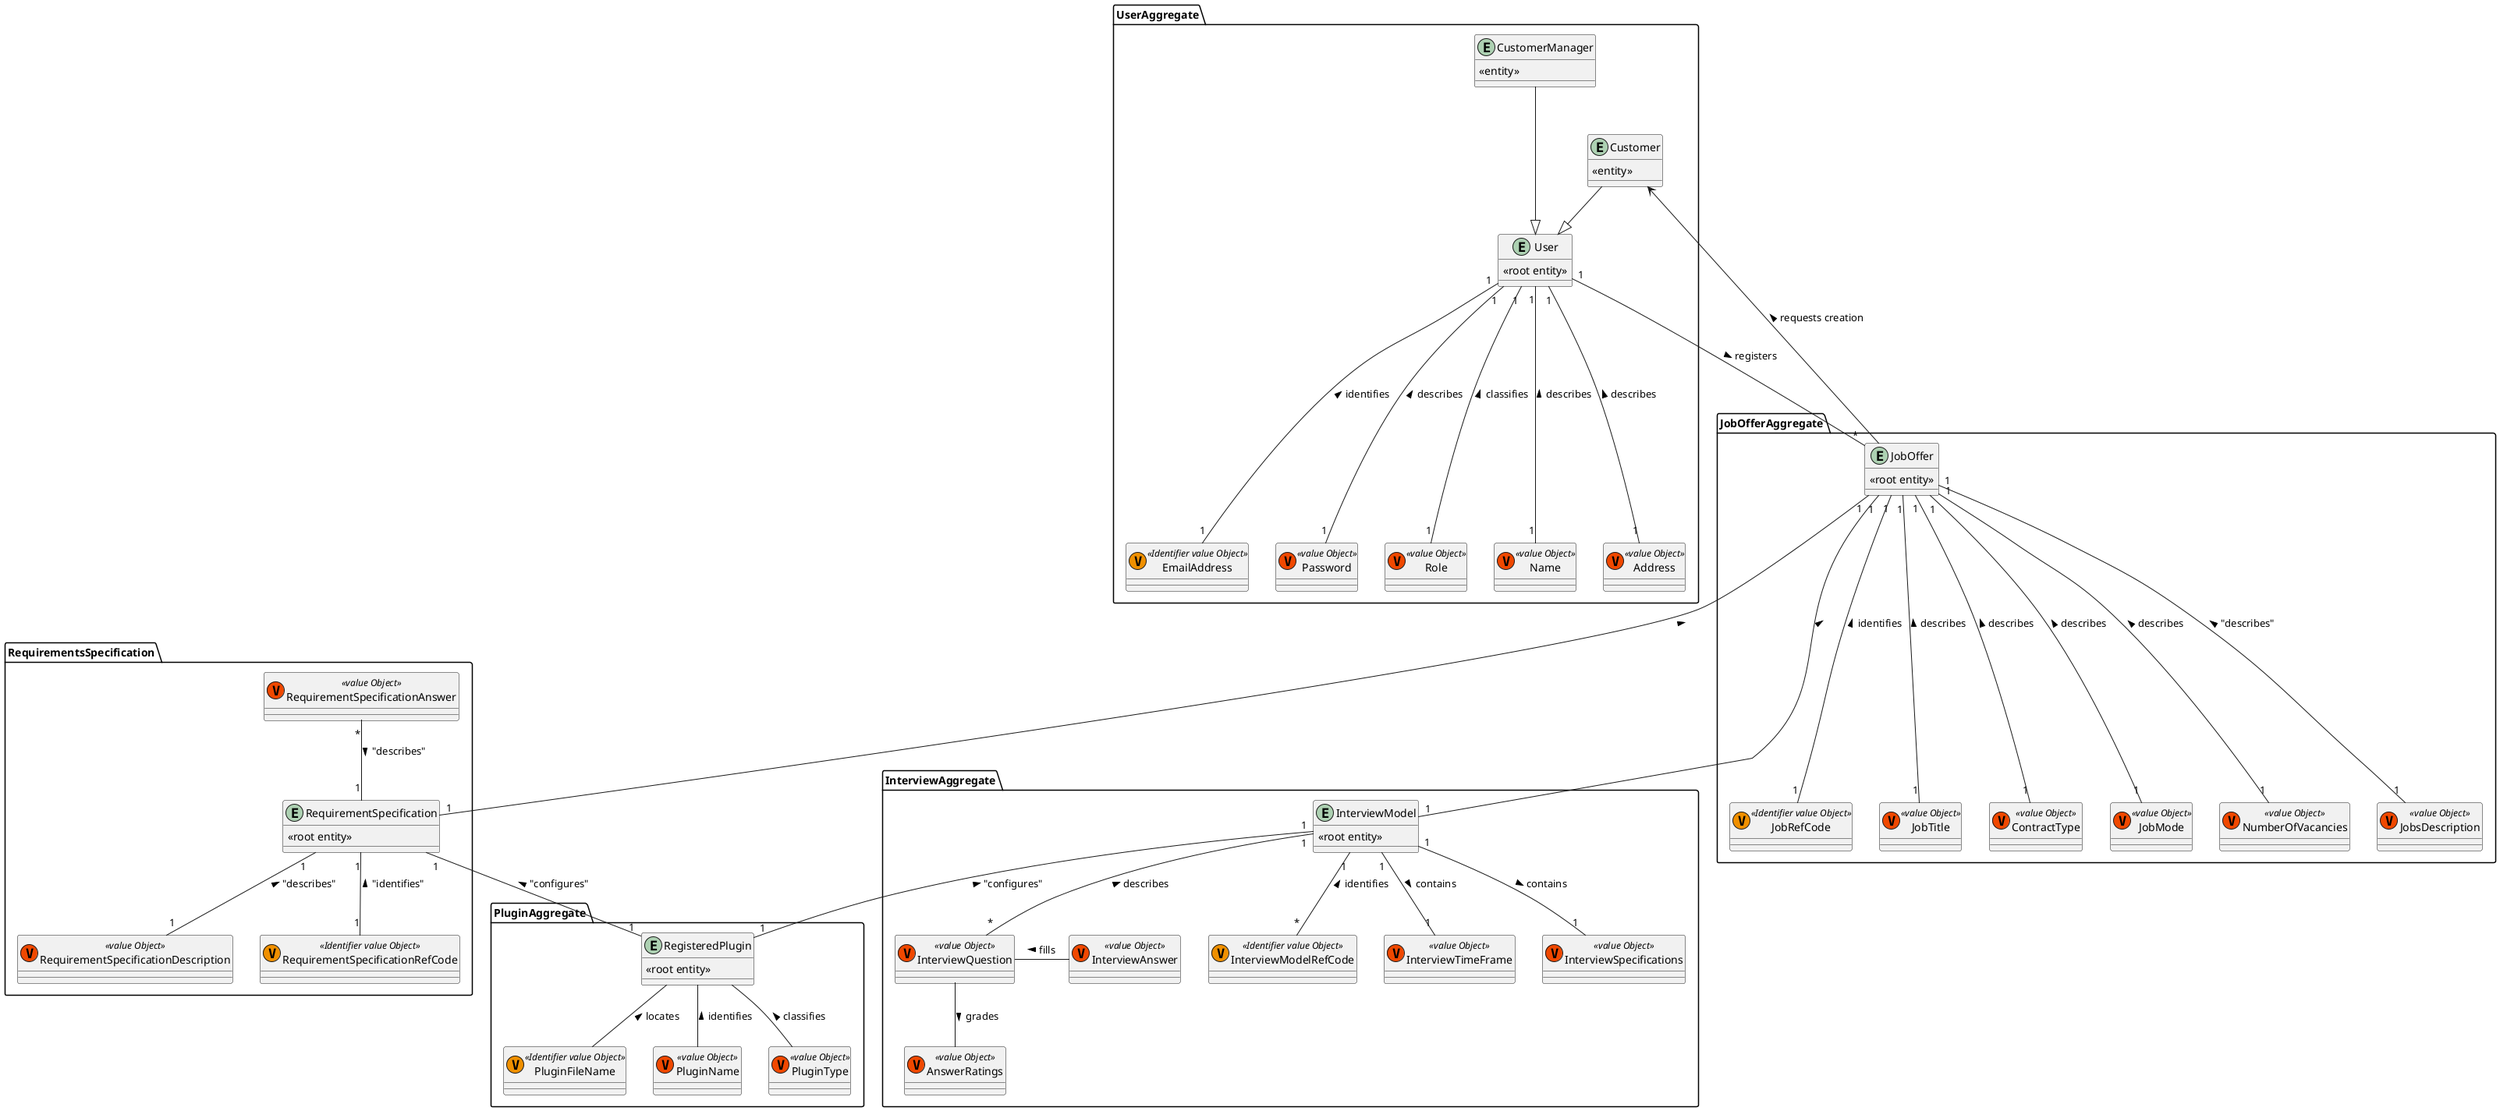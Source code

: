 @startuml
'https://plantuml.com/class-diagram

package UserAggregate{
    Entity CustomerManager {
        <<entity>>
    }

    Entity Customer {
        <<entity>>
    }

    class EmailAddress <<(V,#f09000) Identifier value Object>> {}
    Entity User {
        <<root entity>>
    }

    Class Password <<(V,#f04800) value Object>> {}
    Class Role <<(V,#f04800) value Object>>{}
    Class Name <<(V,#f04800) value Object>> {}
    Class Address <<(V,#f04800) value Object>> {}
}

package JobOfferAggregate{
    Entity JobOffer {
        <<root entity>>
    }

    Class JobRefCode <<(V, #f09000) Identifier value Object>> {}
    Class JobTitle <<(V,#f04800) value Object>> {}
    Class ContractType  <<(V,#f04800) value Object>>{}
    Class JobMode <<(V,#f04800) value Object>> {}
    Class NumberOfVacancies <<(V,#f04800) value Object>> {}
    Class JobsDescription <<(V,#f04800) value Object>> {}
}

Package RequirementsSpecification{

    Entity RequirementSpecification  {
        <<root entity>>
    }

    Class RequirementSpecificationDescription <<(V,#f04800) value Object>> {}
    Class RequirementSpecificationAnswer <<(V,#f04800) value Object>> {}
    Class RequirementSpecificationRefCode <<(V,#f09000) Identifier value Object>> {}
}

Package InterviewAggregate{
    Entity InterviewModel  {
        <<root entity>>
    }

    Class InterviewModelRefCode <<(V,#f09000) Identifier value Object>> {}
    Class InterviewTimeFrame <<(V,#f04800) value Object>> {}
    Class InterviewSpecifications <<(V,#f04800) value Object>> {}
    Class InterviewQuestion <<(V,#f04800) value Object>> {}
    Class InterviewAnswer <<(V,#f04800) value Object>> {}
    Class AnswerRatings <<(V,#f04800) value Object>> {}

}

Package PluginAggregate{
    Entity RegisteredPlugin  {
        <<root entity>>
    }

    Class PluginFileName <<(V,#f09000) Identifier value Object>> {}
    Class PluginName <<(V,#f04800) value Object>> {}
    Class PluginType <<(V,#f04800) value Object>> {}
}

User "1" ---- "1" EmailAddress : identifies <
User "1" ---- "1" Address : describes <
User "1" ---- "1" Role : classifies <
User "1" ---- "1" Name : describes <
User "1" ---- "1" Password : describes <

User "1" -- "*" JobOffer : > registers
CustomerManager ---|> User
Customer <---- JobOffer : < requests creation
Customer --|> User

JobOffer "1" ---- "1" JobRefCode : identifies <
JobOffer "1" ---- "1" JobTitle : describes <
JobOffer "1" ---- "1" ContractType : describes <
JobOffer "1" ---- "1" JobMode : describes <
JobOffer "1" ---- "1" NumberOfVacancies : describes <
JobOffer "1" ---- "1" JobsDescription : "describes" <

JobOffer "1" ---- "1" RequirementSpecification : <
JobOffer "1" ---- "1" InterviewModel : <

InterviewModel "1" -- "1" InterviewSpecifications : > contains
InterviewModel "1" -- "1" InterviewTimeFrame : > contains
InterviewModel "1" -- "*" InterviewQuestion : < describes
InterviewModel "1" -- "*" InterviewModelRefCode : < identifies
InterviewModel "1" -- "1" RegisteredPlugin : "configures" <
InterviewQuestion - InterviewAnswer : fills <
InterviewQuestion -- AnswerRatings : grades >

RequirementSpecification "1" -- "1" RequirementSpecificationDescription : "describes" <
RequirementSpecification "1" -- "1" RequirementSpecificationRefCode : "identifies" <
RequirementSpecificationAnswer "*" -- "1" RequirementSpecification : "describes" >
RequirementSpecification "1" -- "1" RegisteredPlugin : "configures" <

RegisteredPlugin -- PluginFileName : locates <
RegisteredPlugin -- PluginName : identifies <
RegisteredPlugin -- PluginType : classifies <

@enduml